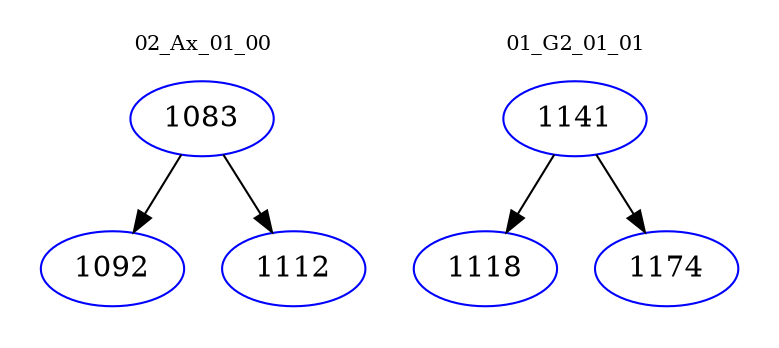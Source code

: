 digraph{
subgraph cluster_0 {
color = white
label = "02_Ax_01_00";
fontsize=10;
T0_1083 [label="1083", color="blue"]
T0_1083 -> T0_1092 [color="black"]
T0_1092 [label="1092", color="blue"]
T0_1083 -> T0_1112 [color="black"]
T0_1112 [label="1112", color="blue"]
}
subgraph cluster_1 {
color = white
label = "01_G2_01_01";
fontsize=10;
T1_1141 [label="1141", color="blue"]
T1_1141 -> T1_1118 [color="black"]
T1_1118 [label="1118", color="blue"]
T1_1141 -> T1_1174 [color="black"]
T1_1174 [label="1174", color="blue"]
}
}
